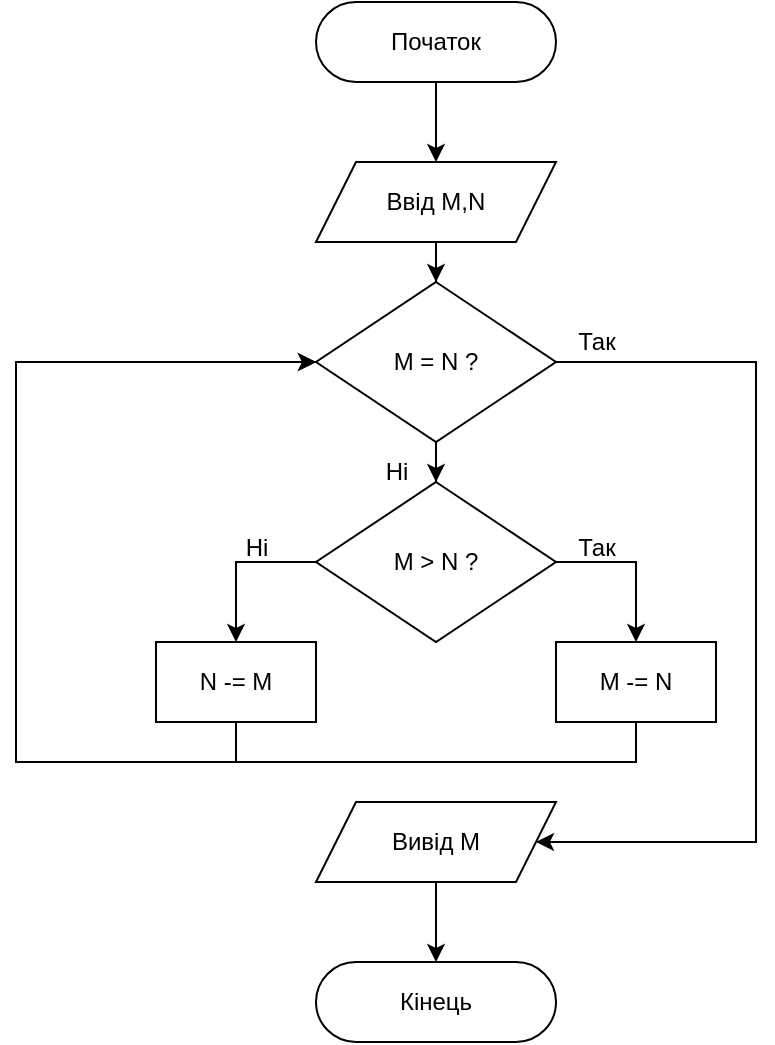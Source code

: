 <mxfile>
    <diagram name="Page-1" id="ltHfMyYItpxHI_Itxovs">
        <mxGraphModel dx="248" dy="226" grid="1" gridSize="10" guides="1" tooltips="1" connect="1" arrows="1" fold="1" page="1" pageScale="1" pageWidth="850" pageHeight="1100" math="0" shadow="0">
            <root>
                <mxCell id="0"/>
                <mxCell id="1" parent="0"/>
                <mxCell id="U-2ZhX0G3NF2hGCELgst-5" style="edgeStyle=orthogonalEdgeStyle;rounded=0;orthogonalLoop=1;jettySize=auto;html=1;entryX=0.5;entryY=0;entryDx=0;entryDy=0;" parent="1" source="U-2ZhX0G3NF2hGCELgst-2" target="U-2ZhX0G3NF2hGCELgst-3" edge="1">
                    <mxGeometry relative="1" as="geometry"/>
                </mxCell>
                <mxCell id="U-2ZhX0G3NF2hGCELgst-2" value="Початок" style="rounded=1;whiteSpace=wrap;html=1;arcSize=50;" parent="1" vertex="1">
                    <mxGeometry x="360" y="40" width="120" height="40" as="geometry"/>
                </mxCell>
                <mxCell id="U-2ZhX0G3NF2hGCELgst-9" style="edgeStyle=orthogonalEdgeStyle;rounded=0;orthogonalLoop=1;jettySize=auto;html=1;entryX=0.5;entryY=0;entryDx=0;entryDy=0;" parent="1" source="U-2ZhX0G3NF2hGCELgst-3" target="U-2ZhX0G3NF2hGCELgst-4" edge="1">
                    <mxGeometry relative="1" as="geometry"/>
                </mxCell>
                <mxCell id="U-2ZhX0G3NF2hGCELgst-25" style="edgeStyle=orthogonalEdgeStyle;rounded=0;orthogonalLoop=1;jettySize=auto;html=1;entryX=1;entryY=0.5;entryDx=0;entryDy=0;exitX=1;exitY=0.5;exitDx=0;exitDy=0;" parent="1" source="U-2ZhX0G3NF2hGCELgst-4" target="U-2ZhX0G3NF2hGCELgst-24" edge="1">
                    <mxGeometry relative="1" as="geometry">
                        <Array as="points">
                            <mxPoint x="580" y="220"/>
                            <mxPoint x="580" y="460"/>
                        </Array>
                    </mxGeometry>
                </mxCell>
                <mxCell id="U-2ZhX0G3NF2hGCELgst-3" value="Ввід M,N" style="shape=parallelogram;perimeter=parallelogramPerimeter;whiteSpace=wrap;html=1;fixedSize=1;" parent="1" vertex="1">
                    <mxGeometry x="360" y="120" width="120" height="40" as="geometry"/>
                </mxCell>
                <mxCell id="U-2ZhX0G3NF2hGCELgst-15" style="edgeStyle=orthogonalEdgeStyle;rounded=0;orthogonalLoop=1;jettySize=auto;html=1;entryX=0.5;entryY=0;entryDx=0;entryDy=0;" parent="1" source="U-2ZhX0G3NF2hGCELgst-4" target="U-2ZhX0G3NF2hGCELgst-10" edge="1">
                    <mxGeometry relative="1" as="geometry"/>
                </mxCell>
                <mxCell id="U-2ZhX0G3NF2hGCELgst-4" value="M = N ?" style="rhombus;whiteSpace=wrap;html=1;" parent="1" vertex="1">
                    <mxGeometry x="360" y="180" width="120" height="80" as="geometry"/>
                </mxCell>
                <mxCell id="U-2ZhX0G3NF2hGCELgst-16" style="edgeStyle=orthogonalEdgeStyle;rounded=0;orthogonalLoop=1;jettySize=auto;html=1;entryX=0.5;entryY=0;entryDx=0;entryDy=0;" parent="1" source="U-2ZhX0G3NF2hGCELgst-10" target="U-2ZhX0G3NF2hGCELgst-12" edge="1">
                    <mxGeometry relative="1" as="geometry">
                        <Array as="points">
                            <mxPoint x="320" y="320"/>
                        </Array>
                    </mxGeometry>
                </mxCell>
                <mxCell id="U-2ZhX0G3NF2hGCELgst-17" style="edgeStyle=orthogonalEdgeStyle;rounded=0;orthogonalLoop=1;jettySize=auto;html=1;entryX=0.5;entryY=0;entryDx=0;entryDy=0;" parent="1" source="U-2ZhX0G3NF2hGCELgst-10" target="U-2ZhX0G3NF2hGCELgst-11" edge="1">
                    <mxGeometry relative="1" as="geometry">
                        <Array as="points">
                            <mxPoint x="520" y="320"/>
                        </Array>
                    </mxGeometry>
                </mxCell>
                <mxCell id="U-2ZhX0G3NF2hGCELgst-10" value="M &amp;gt; N ?" style="rhombus;whiteSpace=wrap;html=1;" parent="1" vertex="1">
                    <mxGeometry x="360" y="280" width="120" height="80" as="geometry"/>
                </mxCell>
                <mxCell id="U-2ZhX0G3NF2hGCELgst-23" style="edgeStyle=orthogonalEdgeStyle;rounded=0;orthogonalLoop=1;jettySize=auto;html=1;entryX=0;entryY=0.5;entryDx=0;entryDy=0;" parent="1" source="U-2ZhX0G3NF2hGCELgst-11" target="U-2ZhX0G3NF2hGCELgst-4" edge="1">
                    <mxGeometry relative="1" as="geometry">
                        <Array as="points">
                            <mxPoint x="520" y="420"/>
                            <mxPoint x="210" y="420"/>
                            <mxPoint x="210" y="220"/>
                        </Array>
                    </mxGeometry>
                </mxCell>
                <mxCell id="U-2ZhX0G3NF2hGCELgst-11" value="M -= N" style="rounded=0;whiteSpace=wrap;html=1;" parent="1" vertex="1">
                    <mxGeometry x="480" y="360" width="80" height="40" as="geometry"/>
                </mxCell>
                <mxCell id="U-2ZhX0G3NF2hGCELgst-18" style="edgeStyle=orthogonalEdgeStyle;rounded=0;orthogonalLoop=1;jettySize=auto;html=1;entryX=0;entryY=0.5;entryDx=0;entryDy=0;" parent="1" source="U-2ZhX0G3NF2hGCELgst-12" target="U-2ZhX0G3NF2hGCELgst-4" edge="1">
                    <mxGeometry relative="1" as="geometry">
                        <Array as="points">
                            <mxPoint x="320" y="420"/>
                            <mxPoint x="210" y="420"/>
                            <mxPoint x="210" y="220"/>
                        </Array>
                    </mxGeometry>
                </mxCell>
                <mxCell id="U-2ZhX0G3NF2hGCELgst-12" value="N -= M" style="rounded=0;whiteSpace=wrap;html=1;" parent="1" vertex="1">
                    <mxGeometry x="280" y="360" width="80" height="40" as="geometry"/>
                </mxCell>
                <mxCell id="U-2ZhX0G3NF2hGCELgst-20" value="Так" style="text;html=1;align=center;verticalAlign=middle;resizable=0;points=[];autosize=1;strokeColor=none;fillColor=none;" parent="1" vertex="1">
                    <mxGeometry x="480" y="298" width="40" height="30" as="geometry"/>
                </mxCell>
                <mxCell id="U-2ZhX0G3NF2hGCELgst-22" value="Ні" style="text;html=1;align=center;verticalAlign=middle;resizable=0;points=[];autosize=1;strokeColor=none;fillColor=none;" parent="1" vertex="1">
                    <mxGeometry x="315" y="298" width="30" height="30" as="geometry"/>
                </mxCell>
                <mxCell id="U-2ZhX0G3NF2hGCELgst-27" style="edgeStyle=orthogonalEdgeStyle;rounded=0;orthogonalLoop=1;jettySize=auto;html=1;entryX=0.5;entryY=0;entryDx=0;entryDy=0;" parent="1" source="U-2ZhX0G3NF2hGCELgst-24" target="U-2ZhX0G3NF2hGCELgst-26" edge="1">
                    <mxGeometry relative="1" as="geometry"/>
                </mxCell>
                <mxCell id="U-2ZhX0G3NF2hGCELgst-24" value="Вивід М" style="shape=parallelogram;perimeter=parallelogramPerimeter;whiteSpace=wrap;html=1;fixedSize=1;" parent="1" vertex="1">
                    <mxGeometry x="360" y="440" width="120" height="40" as="geometry"/>
                </mxCell>
                <mxCell id="U-2ZhX0G3NF2hGCELgst-26" value="Кінець" style="rounded=1;whiteSpace=wrap;html=1;arcSize=50;" parent="1" vertex="1">
                    <mxGeometry x="360" y="520" width="120" height="40" as="geometry"/>
                </mxCell>
                <mxCell id="7" value="Ні" style="text;html=1;align=center;verticalAlign=middle;resizable=0;points=[];autosize=1;strokeColor=none;fillColor=none;" parent="1" vertex="1">
                    <mxGeometry x="380" y="260" width="40" height="30" as="geometry"/>
                </mxCell>
                <mxCell id="8" value="Так" style="text;html=1;align=center;verticalAlign=middle;resizable=0;points=[];autosize=1;strokeColor=none;fillColor=none;" parent="1" vertex="1">
                    <mxGeometry x="480" y="195" width="40" height="30" as="geometry"/>
                </mxCell>
            </root>
        </mxGraphModel>
    </diagram>
</mxfile>